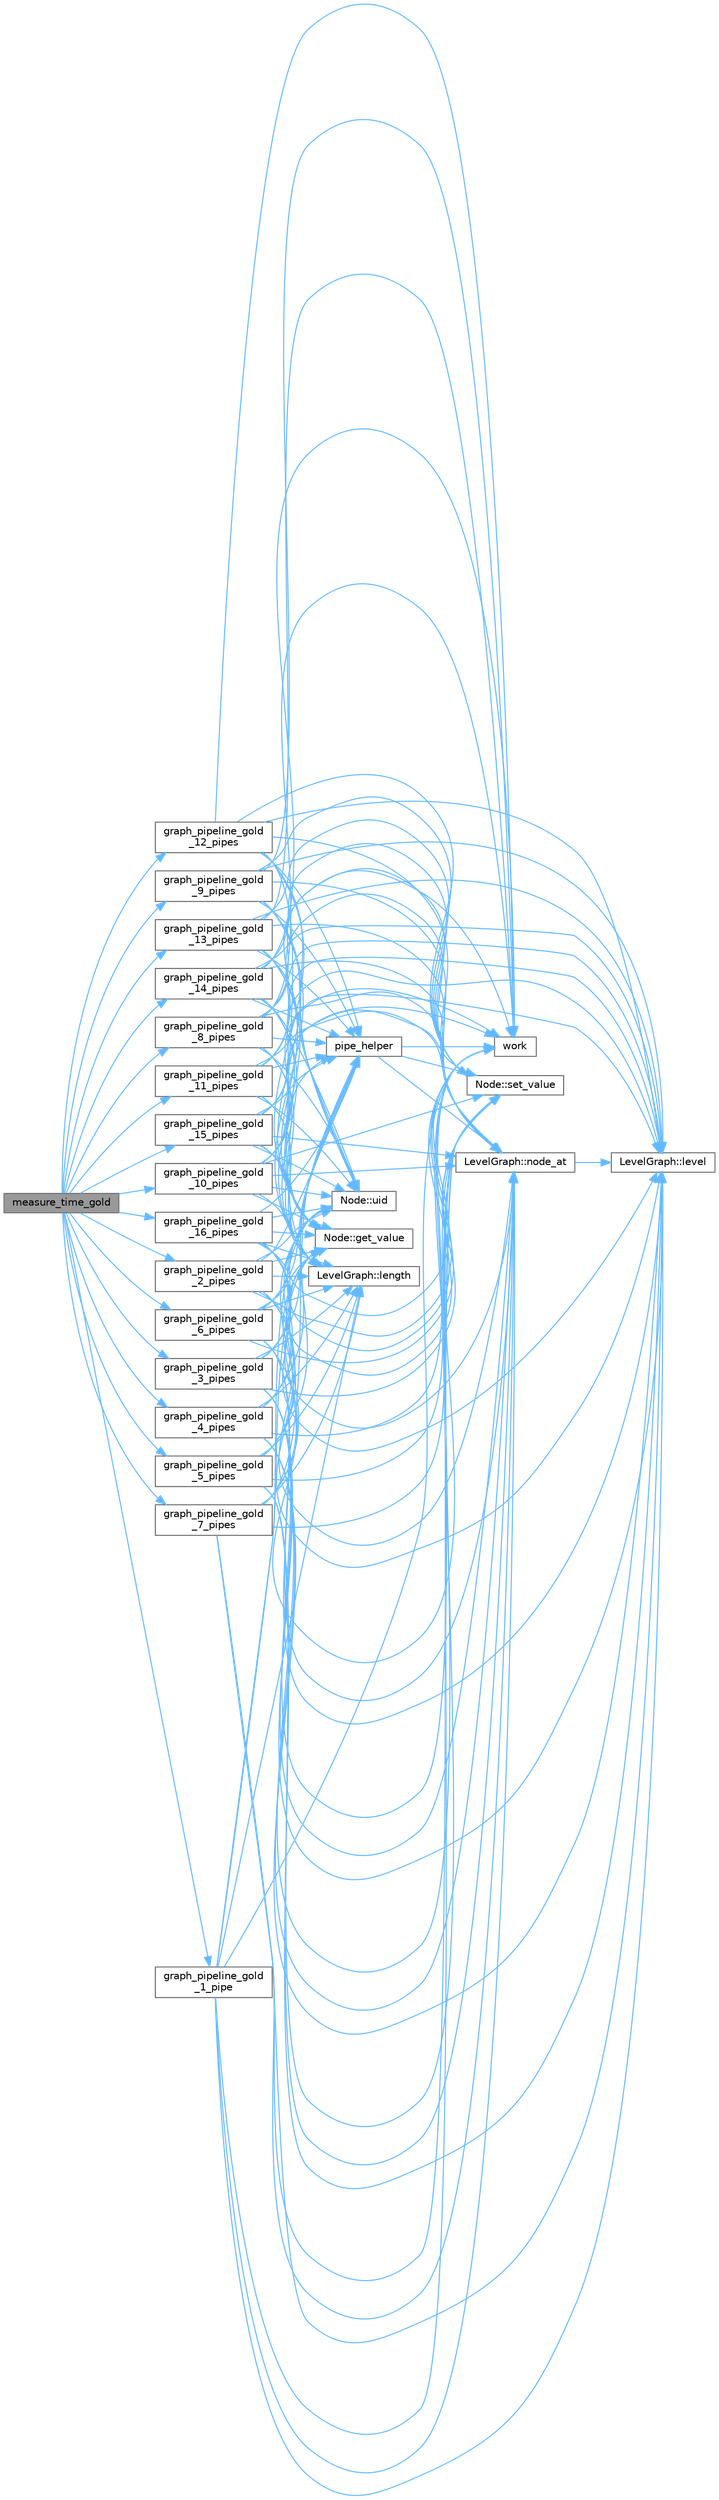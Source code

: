 digraph "measure_time_gold"
{
 // LATEX_PDF_SIZE
  bgcolor="transparent";
  edge [fontname=Helvetica,fontsize=10,labelfontname=Helvetica,labelfontsize=10];
  node [fontname=Helvetica,fontsize=10,shape=box,height=0.2,width=0.4];
  rankdir="LR";
  Node1 [id="Node000001",label="measure_time_gold",height=0.2,width=0.4,color="gray40", fillcolor="grey60", style="filled", fontcolor="black",tooltip=" "];
  Node1 -> Node2 [id="edge1_Node000001_Node000002",color="steelblue1",style="solid",tooltip=" "];
  Node2 [id="Node000002",label="graph_pipeline_gold\l_10_pipes",height=0.2,width=0.4,color="grey40", fillcolor="white", style="filled",URL="$gold_8cpp.html#a62d45b8ec9ae3bdb8a78632c2c1c5e66",tooltip=" "];
  Node2 -> Node3 [id="edge2_Node000002_Node000003",color="steelblue1",style="solid",tooltip=" "];
  Node3 [id="Node000003",label="Node::get_value",height=0.2,width=0.4,color="grey40", fillcolor="white", style="filled",URL="$class_node.html#a087ff7aed656beb6aac57d89b53c1989",tooltip=" "];
  Node2 -> Node4 [id="edge3_Node000002_Node000004",color="steelblue1",style="solid",tooltip=" "];
  Node4 [id="Node000004",label="LevelGraph::length",height=0.2,width=0.4,color="grey40", fillcolor="white", style="filled",URL="$class_level_graph.html#a548488ad18c1808f87ed76156bdaf023",tooltip=" "];
  Node2 -> Node5 [id="edge4_Node000002_Node000005",color="steelblue1",style="solid",tooltip=" "];
  Node5 [id="Node000005",label="LevelGraph::level",height=0.2,width=0.4,color="grey40", fillcolor="white", style="filled",URL="$class_level_graph.html#adb06d9302ad46b9ca75aa3ddbefd8876",tooltip=" "];
  Node2 -> Node6 [id="edge5_Node000002_Node000006",color="steelblue1",style="solid",tooltip=" "];
  Node6 [id="Node000006",label="LevelGraph::node_at",height=0.2,width=0.4,color="grey40", fillcolor="white", style="filled",URL="$class_level_graph.html#a2024df3f45163948fcc3a5afb152e1dc",tooltip=" "];
  Node6 -> Node5 [id="edge6_Node000006_Node000005",color="steelblue1",style="solid",tooltip=" "];
  Node2 -> Node7 [id="edge7_Node000002_Node000007",color="steelblue1",style="solid",tooltip=" "];
  Node7 [id="Node000007",label="pipe_helper",height=0.2,width=0.4,color="grey40", fillcolor="white", style="filled",URL="$gold_8cpp.html#a73a66df6355f10f86b815ab83c07d4bc",tooltip=" "];
  Node7 -> Node6 [id="edge8_Node000007_Node000006",color="steelblue1",style="solid",tooltip=" "];
  Node7 -> Node8 [id="edge9_Node000007_Node000008",color="steelblue1",style="solid",tooltip=" "];
  Node8 [id="Node000008",label="Node::set_value",height=0.2,width=0.4,color="grey40", fillcolor="white", style="filled",URL="$class_node.html#a788f6f8240f05976cdfa4a4dda83add2",tooltip=" "];
  Node7 -> Node9 [id="edge10_Node000007_Node000009",color="steelblue1",style="solid",tooltip=" "];
  Node9 [id="Node000009",label="work",height=0.2,width=0.4,color="grey40", fillcolor="white", style="filled",URL="$graph__pipeline_2levelgraph_8hpp.html#a974702416f67274752dac351d6e73b30",tooltip=" "];
  Node2 -> Node8 [id="edge11_Node000002_Node000008",color="steelblue1",style="solid",tooltip=" "];
  Node2 -> Node10 [id="edge12_Node000002_Node000010",color="steelblue1",style="solid",tooltip=" "];
  Node10 [id="Node000010",label="Node::uid",height=0.2,width=0.4,color="grey40", fillcolor="white", style="filled",URL="$class_node.html#a0b8ae7cfa620c6c566c51ebfe78cb2bd",tooltip=" "];
  Node2 -> Node9 [id="edge13_Node000002_Node000009",color="steelblue1",style="solid",tooltip=" "];
  Node1 -> Node11 [id="edge14_Node000001_Node000011",color="steelblue1",style="solid",tooltip=" "];
  Node11 [id="Node000011",label="graph_pipeline_gold\l_11_pipes",height=0.2,width=0.4,color="grey40", fillcolor="white", style="filled",URL="$gold_8cpp.html#ad4477963be4b8d6af1673c0debec3142",tooltip=" "];
  Node11 -> Node3 [id="edge15_Node000011_Node000003",color="steelblue1",style="solid",tooltip=" "];
  Node11 -> Node4 [id="edge16_Node000011_Node000004",color="steelblue1",style="solid",tooltip=" "];
  Node11 -> Node5 [id="edge17_Node000011_Node000005",color="steelblue1",style="solid",tooltip=" "];
  Node11 -> Node6 [id="edge18_Node000011_Node000006",color="steelblue1",style="solid",tooltip=" "];
  Node11 -> Node7 [id="edge19_Node000011_Node000007",color="steelblue1",style="solid",tooltip=" "];
  Node11 -> Node8 [id="edge20_Node000011_Node000008",color="steelblue1",style="solid",tooltip=" "];
  Node11 -> Node10 [id="edge21_Node000011_Node000010",color="steelblue1",style="solid",tooltip=" "];
  Node11 -> Node9 [id="edge22_Node000011_Node000009",color="steelblue1",style="solid",tooltip=" "];
  Node1 -> Node12 [id="edge23_Node000001_Node000012",color="steelblue1",style="solid",tooltip=" "];
  Node12 [id="Node000012",label="graph_pipeline_gold\l_12_pipes",height=0.2,width=0.4,color="grey40", fillcolor="white", style="filled",URL="$gold_8cpp.html#a75bf2e4d632c6cbe53accd09ab1806e9",tooltip=" "];
  Node12 -> Node3 [id="edge24_Node000012_Node000003",color="steelblue1",style="solid",tooltip=" "];
  Node12 -> Node4 [id="edge25_Node000012_Node000004",color="steelblue1",style="solid",tooltip=" "];
  Node12 -> Node5 [id="edge26_Node000012_Node000005",color="steelblue1",style="solid",tooltip=" "];
  Node12 -> Node6 [id="edge27_Node000012_Node000006",color="steelblue1",style="solid",tooltip=" "];
  Node12 -> Node7 [id="edge28_Node000012_Node000007",color="steelblue1",style="solid",tooltip=" "];
  Node12 -> Node8 [id="edge29_Node000012_Node000008",color="steelblue1",style="solid",tooltip=" "];
  Node12 -> Node10 [id="edge30_Node000012_Node000010",color="steelblue1",style="solid",tooltip=" "];
  Node12 -> Node9 [id="edge31_Node000012_Node000009",color="steelblue1",style="solid",tooltip=" "];
  Node1 -> Node13 [id="edge32_Node000001_Node000013",color="steelblue1",style="solid",tooltip=" "];
  Node13 [id="Node000013",label="graph_pipeline_gold\l_13_pipes",height=0.2,width=0.4,color="grey40", fillcolor="white", style="filled",URL="$gold_8cpp.html#a188daee321ef5a5a00ffeb2c22f98b2d",tooltip=" "];
  Node13 -> Node3 [id="edge33_Node000013_Node000003",color="steelblue1",style="solid",tooltip=" "];
  Node13 -> Node4 [id="edge34_Node000013_Node000004",color="steelblue1",style="solid",tooltip=" "];
  Node13 -> Node5 [id="edge35_Node000013_Node000005",color="steelblue1",style="solid",tooltip=" "];
  Node13 -> Node6 [id="edge36_Node000013_Node000006",color="steelblue1",style="solid",tooltip=" "];
  Node13 -> Node7 [id="edge37_Node000013_Node000007",color="steelblue1",style="solid",tooltip=" "];
  Node13 -> Node8 [id="edge38_Node000013_Node000008",color="steelblue1",style="solid",tooltip=" "];
  Node13 -> Node10 [id="edge39_Node000013_Node000010",color="steelblue1",style="solid",tooltip=" "];
  Node13 -> Node9 [id="edge40_Node000013_Node000009",color="steelblue1",style="solid",tooltip=" "];
  Node1 -> Node14 [id="edge41_Node000001_Node000014",color="steelblue1",style="solid",tooltip=" "];
  Node14 [id="Node000014",label="graph_pipeline_gold\l_14_pipes",height=0.2,width=0.4,color="grey40", fillcolor="white", style="filled",URL="$gold_8cpp.html#a2d9f4e968938c77653b82c251ecd0fb2",tooltip=" "];
  Node14 -> Node3 [id="edge42_Node000014_Node000003",color="steelblue1",style="solid",tooltip=" "];
  Node14 -> Node4 [id="edge43_Node000014_Node000004",color="steelblue1",style="solid",tooltip=" "];
  Node14 -> Node5 [id="edge44_Node000014_Node000005",color="steelblue1",style="solid",tooltip=" "];
  Node14 -> Node6 [id="edge45_Node000014_Node000006",color="steelblue1",style="solid",tooltip=" "];
  Node14 -> Node7 [id="edge46_Node000014_Node000007",color="steelblue1",style="solid",tooltip=" "];
  Node14 -> Node8 [id="edge47_Node000014_Node000008",color="steelblue1",style="solid",tooltip=" "];
  Node14 -> Node10 [id="edge48_Node000014_Node000010",color="steelblue1",style="solid",tooltip=" "];
  Node14 -> Node9 [id="edge49_Node000014_Node000009",color="steelblue1",style="solid",tooltip=" "];
  Node1 -> Node15 [id="edge50_Node000001_Node000015",color="steelblue1",style="solid",tooltip=" "];
  Node15 [id="Node000015",label="graph_pipeline_gold\l_15_pipes",height=0.2,width=0.4,color="grey40", fillcolor="white", style="filled",URL="$gold_8cpp.html#a76bd5dec313cf1e0b11d9594a008e81b",tooltip=" "];
  Node15 -> Node3 [id="edge51_Node000015_Node000003",color="steelblue1",style="solid",tooltip=" "];
  Node15 -> Node4 [id="edge52_Node000015_Node000004",color="steelblue1",style="solid",tooltip=" "];
  Node15 -> Node5 [id="edge53_Node000015_Node000005",color="steelblue1",style="solid",tooltip=" "];
  Node15 -> Node6 [id="edge54_Node000015_Node000006",color="steelblue1",style="solid",tooltip=" "];
  Node15 -> Node7 [id="edge55_Node000015_Node000007",color="steelblue1",style="solid",tooltip=" "];
  Node15 -> Node8 [id="edge56_Node000015_Node000008",color="steelblue1",style="solid",tooltip=" "];
  Node15 -> Node10 [id="edge57_Node000015_Node000010",color="steelblue1",style="solid",tooltip=" "];
  Node15 -> Node9 [id="edge58_Node000015_Node000009",color="steelblue1",style="solid",tooltip=" "];
  Node1 -> Node16 [id="edge59_Node000001_Node000016",color="steelblue1",style="solid",tooltip=" "];
  Node16 [id="Node000016",label="graph_pipeline_gold\l_16_pipes",height=0.2,width=0.4,color="grey40", fillcolor="white", style="filled",URL="$gold_8cpp.html#aaebc395f813ff1d88e62222c37ebf104",tooltip=" "];
  Node16 -> Node3 [id="edge60_Node000016_Node000003",color="steelblue1",style="solid",tooltip=" "];
  Node16 -> Node4 [id="edge61_Node000016_Node000004",color="steelblue1",style="solid",tooltip=" "];
  Node16 -> Node5 [id="edge62_Node000016_Node000005",color="steelblue1",style="solid",tooltip=" "];
  Node16 -> Node6 [id="edge63_Node000016_Node000006",color="steelblue1",style="solid",tooltip=" "];
  Node16 -> Node7 [id="edge64_Node000016_Node000007",color="steelblue1",style="solid",tooltip=" "];
  Node16 -> Node8 [id="edge65_Node000016_Node000008",color="steelblue1",style="solid",tooltip=" "];
  Node16 -> Node10 [id="edge66_Node000016_Node000010",color="steelblue1",style="solid",tooltip=" "];
  Node16 -> Node9 [id="edge67_Node000016_Node000009",color="steelblue1",style="solid",tooltip=" "];
  Node1 -> Node17 [id="edge68_Node000001_Node000017",color="steelblue1",style="solid",tooltip=" "];
  Node17 [id="Node000017",label="graph_pipeline_gold\l_1_pipe",height=0.2,width=0.4,color="grey40", fillcolor="white", style="filled",URL="$gold_8cpp.html#aabdf19bfd14c64aed9e3fce759bf4881",tooltip=" "];
  Node17 -> Node3 [id="edge69_Node000017_Node000003",color="steelblue1",style="solid",tooltip=" "];
  Node17 -> Node4 [id="edge70_Node000017_Node000004",color="steelblue1",style="solid",tooltip=" "];
  Node17 -> Node5 [id="edge71_Node000017_Node000005",color="steelblue1",style="solid",tooltip=" "];
  Node17 -> Node6 [id="edge72_Node000017_Node000006",color="steelblue1",style="solid",tooltip=" "];
  Node17 -> Node8 [id="edge73_Node000017_Node000008",color="steelblue1",style="solid",tooltip=" "];
  Node17 -> Node10 [id="edge74_Node000017_Node000010",color="steelblue1",style="solid",tooltip=" "];
  Node17 -> Node9 [id="edge75_Node000017_Node000009",color="steelblue1",style="solid",tooltip=" "];
  Node1 -> Node18 [id="edge76_Node000001_Node000018",color="steelblue1",style="solid",tooltip=" "];
  Node18 [id="Node000018",label="graph_pipeline_gold\l_2_pipes",height=0.2,width=0.4,color="grey40", fillcolor="white", style="filled",URL="$gold_8cpp.html#a784c22945c55770d2fc0cef5489ae91b",tooltip=" "];
  Node18 -> Node3 [id="edge77_Node000018_Node000003",color="steelblue1",style="solid",tooltip=" "];
  Node18 -> Node4 [id="edge78_Node000018_Node000004",color="steelblue1",style="solid",tooltip=" "];
  Node18 -> Node5 [id="edge79_Node000018_Node000005",color="steelblue1",style="solid",tooltip=" "];
  Node18 -> Node6 [id="edge80_Node000018_Node000006",color="steelblue1",style="solid",tooltip=" "];
  Node18 -> Node7 [id="edge81_Node000018_Node000007",color="steelblue1",style="solid",tooltip=" "];
  Node18 -> Node8 [id="edge82_Node000018_Node000008",color="steelblue1",style="solid",tooltip=" "];
  Node18 -> Node10 [id="edge83_Node000018_Node000010",color="steelblue1",style="solid",tooltip=" "];
  Node18 -> Node9 [id="edge84_Node000018_Node000009",color="steelblue1",style="solid",tooltip=" "];
  Node1 -> Node19 [id="edge85_Node000001_Node000019",color="steelblue1",style="solid",tooltip=" "];
  Node19 [id="Node000019",label="graph_pipeline_gold\l_3_pipes",height=0.2,width=0.4,color="grey40", fillcolor="white", style="filled",URL="$gold_8cpp.html#a17eb2c93678fc61926bf781e920cc881",tooltip=" "];
  Node19 -> Node3 [id="edge86_Node000019_Node000003",color="steelblue1",style="solid",tooltip=" "];
  Node19 -> Node4 [id="edge87_Node000019_Node000004",color="steelblue1",style="solid",tooltip=" "];
  Node19 -> Node5 [id="edge88_Node000019_Node000005",color="steelblue1",style="solid",tooltip=" "];
  Node19 -> Node6 [id="edge89_Node000019_Node000006",color="steelblue1",style="solid",tooltip=" "];
  Node19 -> Node7 [id="edge90_Node000019_Node000007",color="steelblue1",style="solid",tooltip=" "];
  Node19 -> Node8 [id="edge91_Node000019_Node000008",color="steelblue1",style="solid",tooltip=" "];
  Node19 -> Node10 [id="edge92_Node000019_Node000010",color="steelblue1",style="solid",tooltip=" "];
  Node19 -> Node9 [id="edge93_Node000019_Node000009",color="steelblue1",style="solid",tooltip=" "];
  Node1 -> Node20 [id="edge94_Node000001_Node000020",color="steelblue1",style="solid",tooltip=" "];
  Node20 [id="Node000020",label="graph_pipeline_gold\l_4_pipes",height=0.2,width=0.4,color="grey40", fillcolor="white", style="filled",URL="$gold_8cpp.html#aed184f1f360fde137fe56cbf5acf6023",tooltip=" "];
  Node20 -> Node3 [id="edge95_Node000020_Node000003",color="steelblue1",style="solid",tooltip=" "];
  Node20 -> Node4 [id="edge96_Node000020_Node000004",color="steelblue1",style="solid",tooltip=" "];
  Node20 -> Node5 [id="edge97_Node000020_Node000005",color="steelblue1",style="solid",tooltip=" "];
  Node20 -> Node6 [id="edge98_Node000020_Node000006",color="steelblue1",style="solid",tooltip=" "];
  Node20 -> Node7 [id="edge99_Node000020_Node000007",color="steelblue1",style="solid",tooltip=" "];
  Node20 -> Node8 [id="edge100_Node000020_Node000008",color="steelblue1",style="solid",tooltip=" "];
  Node20 -> Node10 [id="edge101_Node000020_Node000010",color="steelblue1",style="solid",tooltip=" "];
  Node20 -> Node9 [id="edge102_Node000020_Node000009",color="steelblue1",style="solid",tooltip=" "];
  Node1 -> Node21 [id="edge103_Node000001_Node000021",color="steelblue1",style="solid",tooltip=" "];
  Node21 [id="Node000021",label="graph_pipeline_gold\l_5_pipes",height=0.2,width=0.4,color="grey40", fillcolor="white", style="filled",URL="$gold_8cpp.html#a58ea4f437149c011fac89cecb644fa08",tooltip=" "];
  Node21 -> Node3 [id="edge104_Node000021_Node000003",color="steelblue1",style="solid",tooltip=" "];
  Node21 -> Node4 [id="edge105_Node000021_Node000004",color="steelblue1",style="solid",tooltip=" "];
  Node21 -> Node5 [id="edge106_Node000021_Node000005",color="steelblue1",style="solid",tooltip=" "];
  Node21 -> Node6 [id="edge107_Node000021_Node000006",color="steelblue1",style="solid",tooltip=" "];
  Node21 -> Node7 [id="edge108_Node000021_Node000007",color="steelblue1",style="solid",tooltip=" "];
  Node21 -> Node8 [id="edge109_Node000021_Node000008",color="steelblue1",style="solid",tooltip=" "];
  Node21 -> Node10 [id="edge110_Node000021_Node000010",color="steelblue1",style="solid",tooltip=" "];
  Node21 -> Node9 [id="edge111_Node000021_Node000009",color="steelblue1",style="solid",tooltip=" "];
  Node1 -> Node22 [id="edge112_Node000001_Node000022",color="steelblue1",style="solid",tooltip=" "];
  Node22 [id="Node000022",label="graph_pipeline_gold\l_6_pipes",height=0.2,width=0.4,color="grey40", fillcolor="white", style="filled",URL="$gold_8cpp.html#af40e274b05e02d2f381888b7c4c2e4fb",tooltip=" "];
  Node22 -> Node3 [id="edge113_Node000022_Node000003",color="steelblue1",style="solid",tooltip=" "];
  Node22 -> Node4 [id="edge114_Node000022_Node000004",color="steelblue1",style="solid",tooltip=" "];
  Node22 -> Node5 [id="edge115_Node000022_Node000005",color="steelblue1",style="solid",tooltip=" "];
  Node22 -> Node6 [id="edge116_Node000022_Node000006",color="steelblue1",style="solid",tooltip=" "];
  Node22 -> Node7 [id="edge117_Node000022_Node000007",color="steelblue1",style="solid",tooltip=" "];
  Node22 -> Node8 [id="edge118_Node000022_Node000008",color="steelblue1",style="solid",tooltip=" "];
  Node22 -> Node10 [id="edge119_Node000022_Node000010",color="steelblue1",style="solid",tooltip=" "];
  Node22 -> Node9 [id="edge120_Node000022_Node000009",color="steelblue1",style="solid",tooltip=" "];
  Node1 -> Node23 [id="edge121_Node000001_Node000023",color="steelblue1",style="solid",tooltip=" "];
  Node23 [id="Node000023",label="graph_pipeline_gold\l_7_pipes",height=0.2,width=0.4,color="grey40", fillcolor="white", style="filled",URL="$gold_8cpp.html#a3f6cd50e0026bf6a211451f27545081c",tooltip=" "];
  Node23 -> Node3 [id="edge122_Node000023_Node000003",color="steelblue1",style="solid",tooltip=" "];
  Node23 -> Node4 [id="edge123_Node000023_Node000004",color="steelblue1",style="solid",tooltip=" "];
  Node23 -> Node5 [id="edge124_Node000023_Node000005",color="steelblue1",style="solid",tooltip=" "];
  Node23 -> Node6 [id="edge125_Node000023_Node000006",color="steelblue1",style="solid",tooltip=" "];
  Node23 -> Node7 [id="edge126_Node000023_Node000007",color="steelblue1",style="solid",tooltip=" "];
  Node23 -> Node8 [id="edge127_Node000023_Node000008",color="steelblue1",style="solid",tooltip=" "];
  Node23 -> Node10 [id="edge128_Node000023_Node000010",color="steelblue1",style="solid",tooltip=" "];
  Node23 -> Node9 [id="edge129_Node000023_Node000009",color="steelblue1",style="solid",tooltip=" "];
  Node1 -> Node24 [id="edge130_Node000001_Node000024",color="steelblue1",style="solid",tooltip=" "];
  Node24 [id="Node000024",label="graph_pipeline_gold\l_8_pipes",height=0.2,width=0.4,color="grey40", fillcolor="white", style="filled",URL="$gold_8cpp.html#a26c30b6721a5f9def2e51de34714bfc9",tooltip=" "];
  Node24 -> Node3 [id="edge131_Node000024_Node000003",color="steelblue1",style="solid",tooltip=" "];
  Node24 -> Node4 [id="edge132_Node000024_Node000004",color="steelblue1",style="solid",tooltip=" "];
  Node24 -> Node5 [id="edge133_Node000024_Node000005",color="steelblue1",style="solid",tooltip=" "];
  Node24 -> Node6 [id="edge134_Node000024_Node000006",color="steelblue1",style="solid",tooltip=" "];
  Node24 -> Node7 [id="edge135_Node000024_Node000007",color="steelblue1",style="solid",tooltip=" "];
  Node24 -> Node8 [id="edge136_Node000024_Node000008",color="steelblue1",style="solid",tooltip=" "];
  Node24 -> Node10 [id="edge137_Node000024_Node000010",color="steelblue1",style="solid",tooltip=" "];
  Node24 -> Node9 [id="edge138_Node000024_Node000009",color="steelblue1",style="solid",tooltip=" "];
  Node1 -> Node25 [id="edge139_Node000001_Node000025",color="steelblue1",style="solid",tooltip=" "];
  Node25 [id="Node000025",label="graph_pipeline_gold\l_9_pipes",height=0.2,width=0.4,color="grey40", fillcolor="white", style="filled",URL="$gold_8cpp.html#ab2378d4762e46ba61d85a8a184c726be",tooltip=" "];
  Node25 -> Node3 [id="edge140_Node000025_Node000003",color="steelblue1",style="solid",tooltip=" "];
  Node25 -> Node4 [id="edge141_Node000025_Node000004",color="steelblue1",style="solid",tooltip=" "];
  Node25 -> Node5 [id="edge142_Node000025_Node000005",color="steelblue1",style="solid",tooltip=" "];
  Node25 -> Node6 [id="edge143_Node000025_Node000006",color="steelblue1",style="solid",tooltip=" "];
  Node25 -> Node7 [id="edge144_Node000025_Node000007",color="steelblue1",style="solid",tooltip=" "];
  Node25 -> Node8 [id="edge145_Node000025_Node000008",color="steelblue1",style="solid",tooltip=" "];
  Node25 -> Node10 [id="edge146_Node000025_Node000010",color="steelblue1",style="solid",tooltip=" "];
  Node25 -> Node9 [id="edge147_Node000025_Node000009",color="steelblue1",style="solid",tooltip=" "];
}
